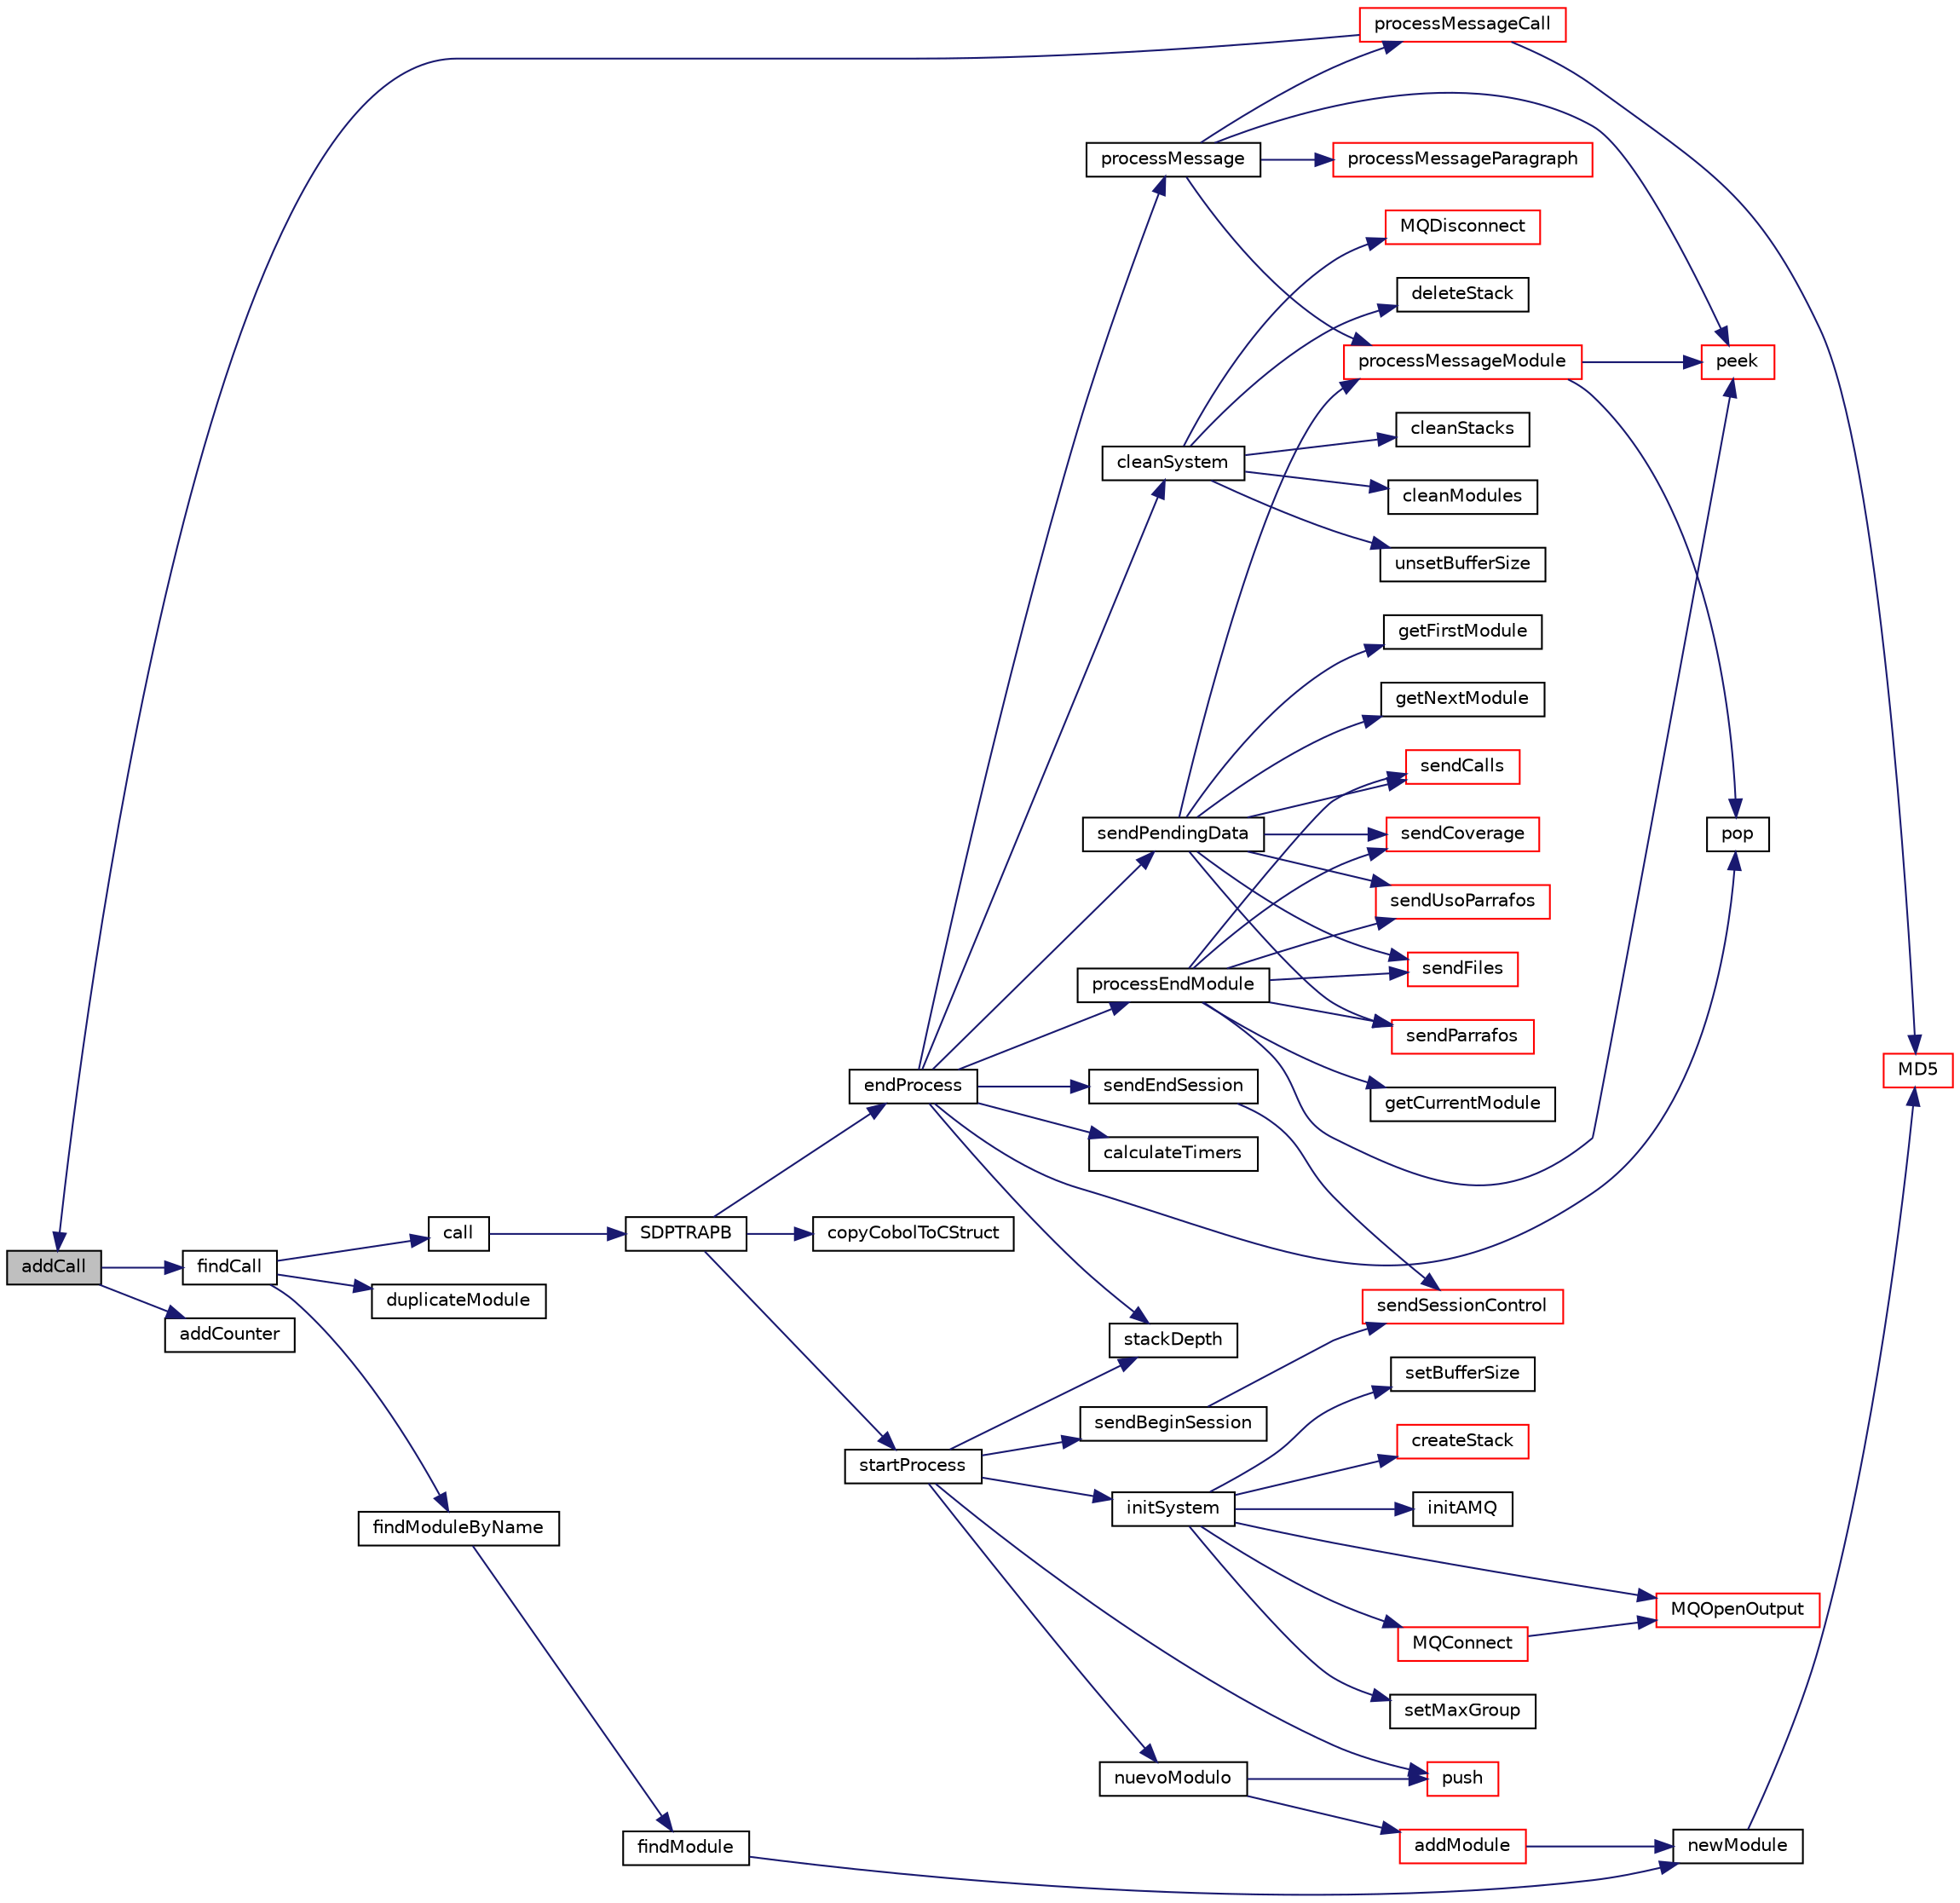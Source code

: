 digraph "addCall"
{
  edge [fontname="Helvetica",fontsize="10",labelfontname="Helvetica",labelfontsize="10"];
  node [fontname="Helvetica",fontsize="10",shape=record];
  rankdir="LR";
  Node1 [label="addCall",height=0.2,width=0.4,color="black", fillcolor="grey75", style="filled", fontcolor="black"];
  Node1 -> Node2 [color="midnightblue",fontsize="10",style="solid",fontname="Helvetica"];
  Node2 [label="findCall",height=0.2,width=0.4,color="black", fillcolor="white", style="filled",URL="$modulos_8c.html#af7747e73680c46384ec80d5969c9b9d1"];
  Node2 -> Node3 [color="midnightblue",fontsize="10",style="solid",fontname="Helvetica"];
  Node3 [label="call",height=0.2,width=0.4,color="black", fillcolor="white", style="filled",URL="$tst_functions_8c.html#ad404106300a4eba7630fc7a2b62dbd2e"];
  Node3 -> Node4 [color="midnightblue",fontsize="10",style="solid",fontname="Helvetica"];
  Node4 [label="SDPTRAPB",height=0.2,width=0.4,color="black", fillcolor="white", style="filled",URL="$_s_d_p_t_r_a_p_b_8c.html#ae94cd489111188c3ccda942c856494f2"];
  Node4 -> Node5 [color="midnightblue",fontsize="10",style="solid",fontname="Helvetica"];
  Node5 [label="copyCobolToCStruct",height=0.2,width=0.4,color="black", fillcolor="white", style="filled",URL="$cob2c_8c.html#a7b6a88dac211a2521b42d23d3080c09d"];
  Node4 -> Node6 [color="midnightblue",fontsize="10",style="solid",fontname="Helvetica"];
  Node6 [label="endProcess",height=0.2,width=0.4,color="black", fillcolor="white", style="filled",URL="$_s_d_p_t_r_a_p_b_8c.html#aa42745580a553732a3f221db4d209801"];
  Node6 -> Node7 [color="midnightblue",fontsize="10",style="solid",fontname="Helvetica"];
  Node7 [label="pop",height=0.2,width=0.4,color="black", fillcolor="white", style="filled",URL="$pila_8c.html#a1db44ba0ac493c74045249cbc9da35ce"];
  Node6 -> Node8 [color="midnightblue",fontsize="10",style="solid",fontname="Helvetica"];
  Node8 [label="calculateTimers",height=0.2,width=0.4,color="black", fillcolor="white", style="filled",URL="$_s_d_p_t_r_a_p_b_8c.html#a0704e6747f6e4e33d32b791e60c85953"];
  Node6 -> Node9 [color="midnightblue",fontsize="10",style="solid",fontname="Helvetica"];
  Node9 [label="processMessage",height=0.2,width=0.4,color="black", fillcolor="white", style="filled",URL="$messages_8c.html#ad9a5bcb8859dbde9b0a6029b344b68cd"];
  Node9 -> Node10 [color="midnightblue",fontsize="10",style="solid",fontname="Helvetica"];
  Node10 [label="peek",height=0.2,width=0.4,color="red", fillcolor="white", style="filled",URL="$pila_8c.html#a4cd5ead0eacae2da44d2e23a5cd2ff85"];
  Node9 -> Node11 [color="midnightblue",fontsize="10",style="solid",fontname="Helvetica"];
  Node11 [label="processMessageCall",height=0.2,width=0.4,color="red", fillcolor="white", style="filled",URL="$messages_8c.html#a5c4b5bc4bbd5b78371891b44033225b2"];
  Node11 -> Node1 [color="midnightblue",fontsize="10",style="solid",fontname="Helvetica"];
  Node11 -> Node12 [color="midnightblue",fontsize="10",style="solid",fontname="Helvetica"];
  Node12 [label="MD5",height=0.2,width=0.4,color="red", fillcolor="white", style="filled",URL="$md5_8c.html#aa75a1419e565ea619428681420b59179"];
  Node9 -> Node13 [color="midnightblue",fontsize="10",style="solid",fontname="Helvetica"];
  Node13 [label="processMessageParagraph",height=0.2,width=0.4,color="red", fillcolor="white", style="filled",URL="$messages_8c.html#a01dcea3425d9a1ac856ca40e46c11e06"];
  Node9 -> Node14 [color="midnightblue",fontsize="10",style="solid",fontname="Helvetica"];
  Node14 [label="processMessageModule",height=0.2,width=0.4,color="red", fillcolor="white", style="filled",URL="$messages_8c.html#a38f5a7f119931cf2c5d80bf082d79396"];
  Node14 -> Node7 [color="midnightblue",fontsize="10",style="solid",fontname="Helvetica"];
  Node14 -> Node10 [color="midnightblue",fontsize="10",style="solid",fontname="Helvetica"];
  Node6 -> Node15 [color="midnightblue",fontsize="10",style="solid",fontname="Helvetica"];
  Node15 [label="processEndModule",height=0.2,width=0.4,color="black", fillcolor="white", style="filled",URL="$messages_8c.html#ae4bd6b37abd013f42f2ac297cc683573"];
  Node15 -> Node16 [color="midnightblue",fontsize="10",style="solid",fontname="Helvetica"];
  Node16 [label="sendParrafos",height=0.2,width=0.4,color="red", fillcolor="white", style="filled",URL="$messages_8c.html#a347af0003cb0b768fdba68788e9cde4a"];
  Node15 -> Node17 [color="midnightblue",fontsize="10",style="solid",fontname="Helvetica"];
  Node17 [label="getCurrentModule",height=0.2,width=0.4,color="black", fillcolor="white", style="filled",URL="$modulos_8c.html#af653e19b55527e3f89161ec0c18c710a"];
  Node15 -> Node18 [color="midnightblue",fontsize="10",style="solid",fontname="Helvetica"];
  Node18 [label="sendCalls",height=0.2,width=0.4,color="red", fillcolor="white", style="filled",URL="$messages_8c.html#a508bbb821e7ca1f2df8497d011d0f51a"];
  Node15 -> Node19 [color="midnightblue",fontsize="10",style="solid",fontname="Helvetica"];
  Node19 [label="sendCoverage",height=0.2,width=0.4,color="red", fillcolor="white", style="filled",URL="$messages_8c.html#a55fc859ca4230a2ec01f70112072a6c1"];
  Node15 -> Node10 [color="midnightblue",fontsize="10",style="solid",fontname="Helvetica"];
  Node15 -> Node20 [color="midnightblue",fontsize="10",style="solid",fontname="Helvetica"];
  Node20 [label="sendUsoParrafos",height=0.2,width=0.4,color="red", fillcolor="white", style="filled",URL="$messages_8c.html#a395163ce9ccd27fd0ad904ec2dfbde51"];
  Node15 -> Node21 [color="midnightblue",fontsize="10",style="solid",fontname="Helvetica"];
  Node21 [label="sendFiles",height=0.2,width=0.4,color="red", fillcolor="white", style="filled",URL="$messages_8c.html#acc51fc909744a1dba67838e37aaf8bf1"];
  Node6 -> Node22 [color="midnightblue",fontsize="10",style="solid",fontname="Helvetica"];
  Node22 [label="stackDepth",height=0.2,width=0.4,color="black", fillcolor="white", style="filled",URL="$pila_8c.html#a413fbb234d19804d9041033a716e0d75"];
  Node6 -> Node23 [color="midnightblue",fontsize="10",style="solid",fontname="Helvetica"];
  Node23 [label="sendPendingData",height=0.2,width=0.4,color="black", fillcolor="white", style="filled",URL="$messages_8c.html#ad2e875f26a55b957c63137be3e719471"];
  Node23 -> Node24 [color="midnightblue",fontsize="10",style="solid",fontname="Helvetica"];
  Node24 [label="getFirstModule",height=0.2,width=0.4,color="black", fillcolor="white", style="filled",URL="$modulos_8c.html#a0085fb1e078dbb75094358fb3fa9e9cc"];
  Node23 -> Node16 [color="midnightblue",fontsize="10",style="solid",fontname="Helvetica"];
  Node23 -> Node18 [color="midnightblue",fontsize="10",style="solid",fontname="Helvetica"];
  Node23 -> Node19 [color="midnightblue",fontsize="10",style="solid",fontname="Helvetica"];
  Node23 -> Node20 [color="midnightblue",fontsize="10",style="solid",fontname="Helvetica"];
  Node23 -> Node21 [color="midnightblue",fontsize="10",style="solid",fontname="Helvetica"];
  Node23 -> Node14 [color="midnightblue",fontsize="10",style="solid",fontname="Helvetica"];
  Node23 -> Node25 [color="midnightblue",fontsize="10",style="solid",fontname="Helvetica"];
  Node25 [label="getNextModule",height=0.2,width=0.4,color="black", fillcolor="white", style="filled",URL="$modulos_8c.html#a19078a69464f53360640e46c1a6fe0a7"];
  Node6 -> Node26 [color="midnightblue",fontsize="10",style="solid",fontname="Helvetica"];
  Node26 [label="sendEndSession",height=0.2,width=0.4,color="black", fillcolor="white", style="filled",URL="$messages_8c.html#a69751ad443f5cbed4e252627ee7421d2"];
  Node26 -> Node27 [color="midnightblue",fontsize="10",style="solid",fontname="Helvetica"];
  Node27 [label="sendSessionControl",height=0.2,width=0.4,color="red", fillcolor="white", style="filled",URL="$messages_8c.html#a5df4323dd9c81e9569ef158babd0c59f"];
  Node6 -> Node28 [color="midnightblue",fontsize="10",style="solid",fontname="Helvetica"];
  Node28 [label="cleanSystem",height=0.2,width=0.4,color="black", fillcolor="white", style="filled",URL="$_s_d_p_t_r_a_p_b_8c.html#a791a48c81cdf8f968eb6e0282729ff14"];
  Node28 -> Node29 [color="midnightblue",fontsize="10",style="solid",fontname="Helvetica"];
  Node29 [label="MQDisconnect",height=0.2,width=0.4,color="red", fillcolor="white", style="filled",URL="$amqsdp_8c.html#a4cf1ee13ff615962a3d86fcb8cfa57f5"];
  Node28 -> Node30 [color="midnightblue",fontsize="10",style="solid",fontname="Helvetica"];
  Node30 [label="deleteStack",height=0.2,width=0.4,color="black", fillcolor="white", style="filled",URL="$pila_8c.html#aa849c8d27b733322a37846b4dafd9711"];
  Node28 -> Node31 [color="midnightblue",fontsize="10",style="solid",fontname="Helvetica"];
  Node31 [label="cleanStacks",height=0.2,width=0.4,color="black", fillcolor="white", style="filled",URL="$pila_8c.html#af178218c456015849c1a499412fbfbd1"];
  Node28 -> Node32 [color="midnightblue",fontsize="10",style="solid",fontname="Helvetica"];
  Node32 [label="cleanModules",height=0.2,width=0.4,color="black", fillcolor="white", style="filled",URL="$modulos_8c.html#adea9f669293aa4c6f827ff74d736fed0"];
  Node28 -> Node33 [color="midnightblue",fontsize="10",style="solid",fontname="Helvetica"];
  Node33 [label="unsetBufferSize",height=0.2,width=0.4,color="black", fillcolor="white", style="filled",URL="$amqsdp_8c.html#adba192fbf1af062214021fcb06229295"];
  Node4 -> Node34 [color="midnightblue",fontsize="10",style="solid",fontname="Helvetica"];
  Node34 [label="startProcess",height=0.2,width=0.4,color="black", fillcolor="white", style="filled",URL="$_s_d_p_t_r_a_p_b_8c.html#ad67bdaaddcfa1424dad31c0b8187f829"];
  Node34 -> Node35 [color="midnightblue",fontsize="10",style="solid",fontname="Helvetica"];
  Node35 [label="initSystem",height=0.2,width=0.4,color="black", fillcolor="white", style="filled",URL="$_s_d_p_t_r_a_p_b_8c.html#ad714df92d7ba0d4f11a8de881029449f"];
  Node35 -> Node36 [color="midnightblue",fontsize="10",style="solid",fontname="Helvetica"];
  Node36 [label="setMaxGroup",height=0.2,width=0.4,color="black", fillcolor="white", style="filled",URL="$amqsdp_8c.html#ac2122a579c04414c93370c338601c492"];
  Node35 -> Node37 [color="midnightblue",fontsize="10",style="solid",fontname="Helvetica"];
  Node37 [label="setBufferSize",height=0.2,width=0.4,color="black", fillcolor="white", style="filled",URL="$amqsdp_8c.html#a3c337f7b77e495f85489f862d4df359c"];
  Node35 -> Node38 [color="midnightblue",fontsize="10",style="solid",fontname="Helvetica"];
  Node38 [label="createStack",height=0.2,width=0.4,color="red", fillcolor="white", style="filled",URL="$pila_8c.html#a76e64db083920898ed319afa103e9c9b"];
  Node35 -> Node39 [color="midnightblue",fontsize="10",style="solid",fontname="Helvetica"];
  Node39 [label="initAMQ",height=0.2,width=0.4,color="black", fillcolor="white", style="filled",URL="$amqsdp_8c.html#a12766b7a05c27f09555f40c88e08610b"];
  Node35 -> Node40 [color="midnightblue",fontsize="10",style="solid",fontname="Helvetica"];
  Node40 [label="MQConnect",height=0.2,width=0.4,color="red", fillcolor="white", style="filled",URL="$amqsdp_8c.html#a6a6249b42450b376958cc3f668c44fdb"];
  Node40 -> Node41 [color="midnightblue",fontsize="10",style="solid",fontname="Helvetica"];
  Node41 [label="MQOpenOutput",height=0.2,width=0.4,color="red", fillcolor="white", style="filled",URL="$amqsdp_8c.html#a3fea393a72c9440cf4210ec0634d91b2"];
  Node35 -> Node41 [color="midnightblue",fontsize="10",style="solid",fontname="Helvetica"];
  Node34 -> Node42 [color="midnightblue",fontsize="10",style="solid",fontname="Helvetica"];
  Node42 [label="nuevoModulo",height=0.2,width=0.4,color="black", fillcolor="white", style="filled",URL="$_s_d_p_t_r_a_p_b_8c.html#a004616c530a9e96c121bf5aa81198eab"];
  Node42 -> Node43 [color="midnightblue",fontsize="10",style="solid",fontname="Helvetica"];
  Node43 [label="addModule",height=0.2,width=0.4,color="red", fillcolor="white", style="filled",URL="$modulos_8c.html#a3f474d9711cf3cb795b314712a2e3ac0"];
  Node43 -> Node44 [color="midnightblue",fontsize="10",style="solid",fontname="Helvetica"];
  Node44 [label="newModule",height=0.2,width=0.4,color="black", fillcolor="white", style="filled",URL="$modulos_8c.html#a657a11252bee2a30b2e2f4e355badb3c"];
  Node44 -> Node12 [color="midnightblue",fontsize="10",style="solid",fontname="Helvetica"];
  Node42 -> Node45 [color="midnightblue",fontsize="10",style="solid",fontname="Helvetica"];
  Node45 [label="push",height=0.2,width=0.4,color="red", fillcolor="white", style="filled",URL="$pila_8c.html#a2d5d0b13ff0627defd07ec3fbe614b58"];
  Node34 -> Node22 [color="midnightblue",fontsize="10",style="solid",fontname="Helvetica"];
  Node34 -> Node46 [color="midnightblue",fontsize="10",style="solid",fontname="Helvetica"];
  Node46 [label="sendBeginSession",height=0.2,width=0.4,color="black", fillcolor="white", style="filled",URL="$messages_8c.html#a63282a78d8b8929683dd046c35f09fd8"];
  Node46 -> Node27 [color="midnightblue",fontsize="10",style="solid",fontname="Helvetica"];
  Node34 -> Node45 [color="midnightblue",fontsize="10",style="solid",fontname="Helvetica"];
  Node2 -> Node47 [color="midnightblue",fontsize="10",style="solid",fontname="Helvetica"];
  Node47 [label="findModuleByName",height=0.2,width=0.4,color="black", fillcolor="white", style="filled",URL="$modulos_8c.html#aef1a885b24ebab07006ab20c1ad7eb00"];
  Node47 -> Node48 [color="midnightblue",fontsize="10",style="solid",fontname="Helvetica"];
  Node48 [label="findModule",height=0.2,width=0.4,color="black", fillcolor="white", style="filled",URL="$modulos_8c.html#a5529cc590957e9d813dbb71bc4db9dec"];
  Node48 -> Node44 [color="midnightblue",fontsize="10",style="solid",fontname="Helvetica"];
  Node2 -> Node49 [color="midnightblue",fontsize="10",style="solid",fontname="Helvetica"];
  Node49 [label="duplicateModule",height=0.2,width=0.4,color="black", fillcolor="white", style="filled",URL="$modulos_8c.html#ae1d98130531c631f4d4be3c6befdc4c4"];
  Node1 -> Node50 [color="midnightblue",fontsize="10",style="solid",fontname="Helvetica"];
  Node50 [label="addCounter",height=0.2,width=0.4,color="black", fillcolor="white", style="filled",URL="$modulos_8c.html#ab87d90ccd6dcf3bda267f4845b8363b6"];
}
